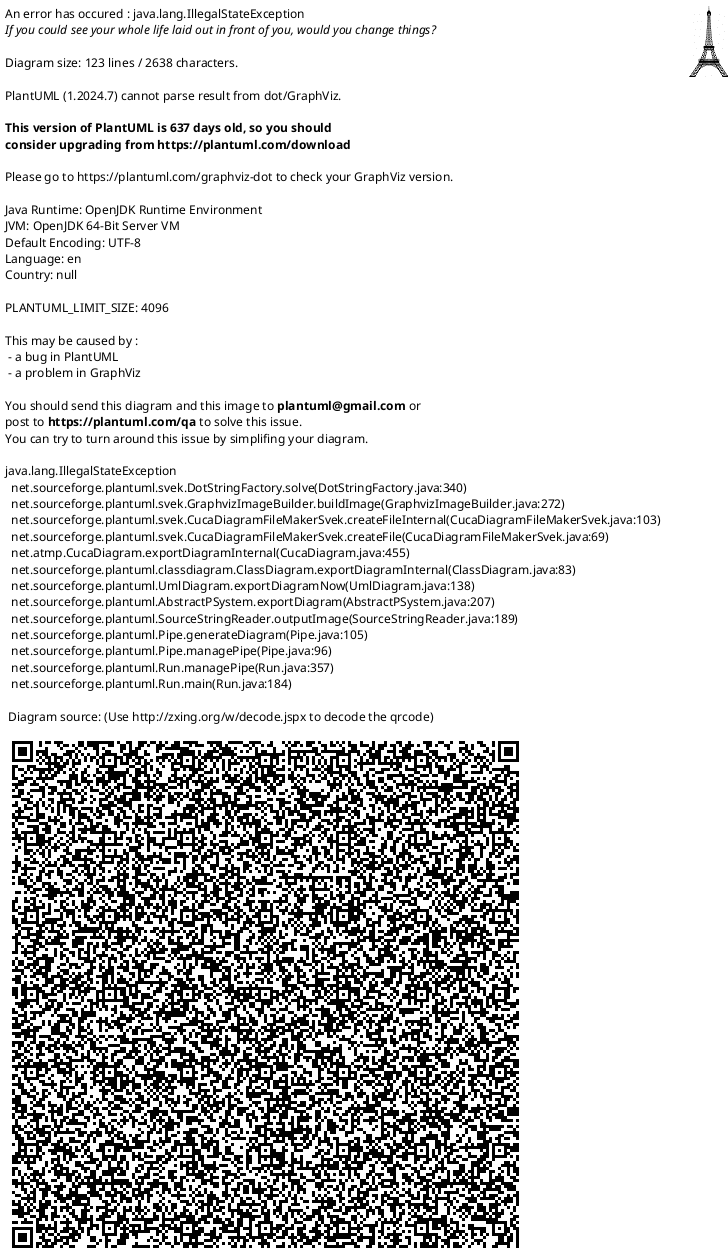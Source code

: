 @startuml

title Student Lists Grades - Class Diagram
left to right direction
top to bottom direction
skinparam nodesep 80
skinparam ranksep 100
skinparam groupInheritance 1
skinparam linetype ortho
skinparam separation 1000
skinparam NoteBackgroundColor #A9A9A9
skinparam package {
    BackgroundColor #D3D3D3
    FontStyle bold
}

package Domain{
class Student {
  -version: Long
  -emailAddress: EmailAddress
  -taxPayerNumber: TPN
  -fullName: String
  -shortName: String
  -birthdate: Date
  -mechanographicNumber: MechanographicNumber
}

class CourseEnrollment {
  -courseEnrollmentId: Long
  -enrollmentApplications: Set<EnrollmentApplication>
  -course: Course
}

class Exam {
  -id: Long
  -examTitle: String
  -course: Course
  -examHeader: ExamHeader
  -sections: Set<Section>
}

class ExamExecution {
  -examExecutionId: Long
  -beginDate: Calendar
  -student: Student
  -exam: Exam
  -grade: Float
}

}
package Repositories{
interface StudentRepository {
  +findByEmail(email: String): Student
}

interface CourseEnrollmentRepository {
}

interface ExamRepository {
}

interface ExamExecutionRepository {
  +findByStudent(student: Student): Iterable<ExamExecution>
}
}

class ListExamsService {
  +listStudentGrades(student: Student): List<ExamExecution>
}

package Application{
class ListStudentGradesController {
  +listStudentGrades(): Iterable<ExamExecution>
}
}
package Presentation{
class ListStudentGradesUI {
  +doShow(): boolean
  +headline: String
}
}
package Persistence{
class PersistenceContext {
  +repositories: RepositoryFactory
}
}
package Factory{
class RepositoryFactory {
  +examExecutions(): ExamExecutionRepository
  +exams(): ExamRepository
  +enrollments(): CourseEnrollmentRepository
  +students(): StudentRepository
}
}

ListStudentGradesUI ..> ListStudentGradesController
ListStudentGradesUI ..> ExamExecution

ListStudentGradesController ..> PersistenceContext
ListStudentGradesController ..> RepositoryFactory
ListStudentGradesController ..> TeacherRepository
ListStudentGradesController ..> CourseEnrollmentRepository
ListStudentGradesController ..> ListExamsService

ListExamsService ..> ExamExecution
ListExamsService ..> Student
ListExamsService ..> ExamExecutionRepository

PersistenceContext --> RepositoryFactory
RepositoryFactory --> StudentRepository
RepositoryFactory --> ExamExecutionRepository
RepositoryFactory --> ExamRepository
RepositoryFactory --> CourseEnrollmentRepository

StudentRepository --> Student
CourseEnrollmentRepository --> CourseEnrollment
ExamRepository --> Exam
ExamExecutionRepository --> ExamExecution

ExamExecution --> Exam
ExamExecution --> Student

@enduml